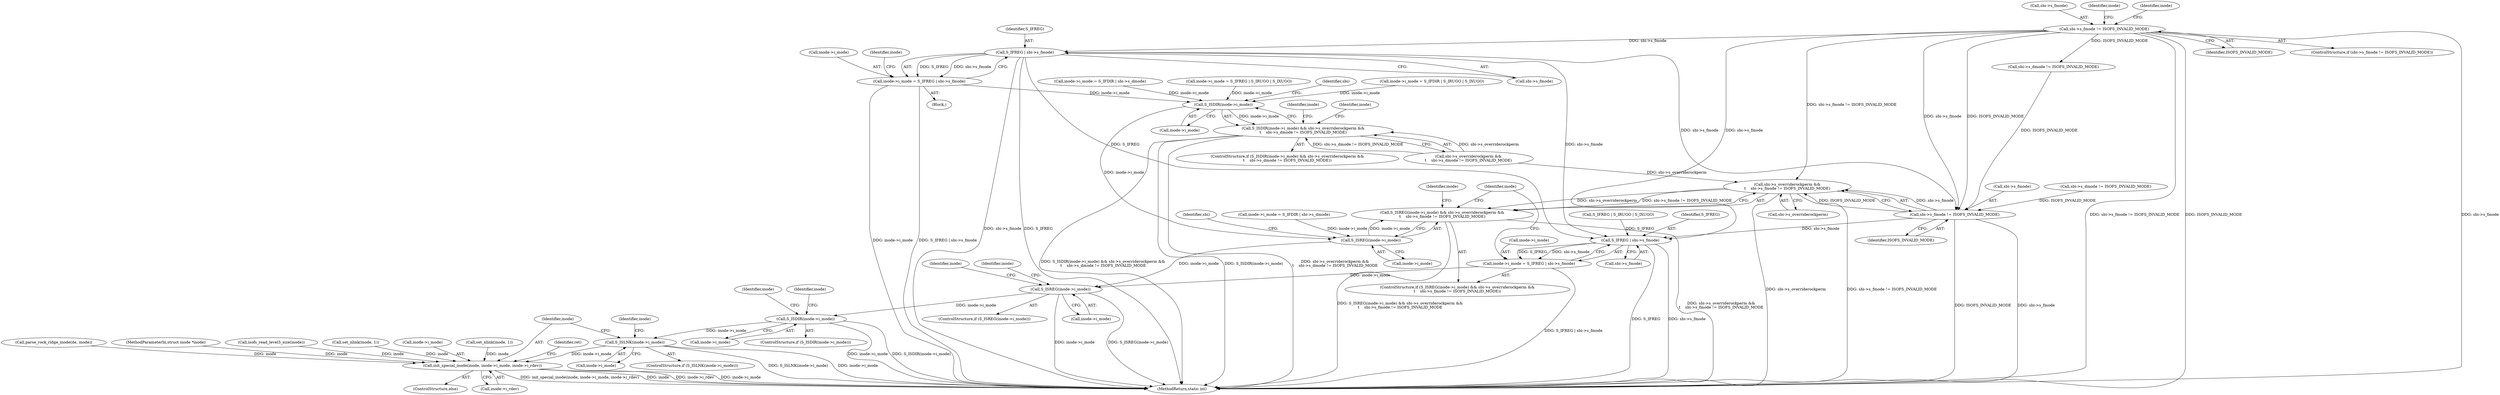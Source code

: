 digraph "0_linux_410dd3cf4c9b36f27ed4542ee18b1af5e68645a4_0@pointer" {
"1000329" [label="(Call,S_IFREG | sbi->s_fmode)"];
"1000319" [label="(Call,sbi->s_fmode != ISOFS_INVALID_MODE)"];
"1000325" [label="(Call,inode->i_mode = S_IFREG | sbi->s_fmode)"];
"1000578" [label="(Call,S_ISDIR(inode->i_mode))"];
"1000577" [label="(Call,S_ISDIR(inode->i_mode) && sbi->s_overriderockperm &&\n\t    sbi->s_dmode != ISOFS_INVALID_MODE)"];
"1000602" [label="(Call,S_ISREG(inode->i_mode))"];
"1000601" [label="(Call,S_ISREG(inode->i_mode) && sbi->s_overriderockperm &&\n\t    sbi->s_fmode != ISOFS_INVALID_MODE)"];
"1000625" [label="(Call,S_ISREG(inode->i_mode))"];
"1000663" [label="(Call,S_ISDIR(inode->i_mode))"];
"1000682" [label="(Call,S_ISLNK(inode->i_mode))"];
"1000702" [label="(Call,init_special_inode(inode, inode->i_mode, inode->i_rdev))"];
"1000610" [label="(Call,sbi->s_fmode != ISOFS_INVALID_MODE)"];
"1000606" [label="(Call,sbi->s_overriderockperm &&\n\t    sbi->s_fmode != ISOFS_INVALID_MODE)"];
"1000619" [label="(Call,S_IFREG | sbi->s_fmode)"];
"1000615" [label="(Call,inode->i_mode = S_IFREG | sbi->s_fmode)"];
"1000664" [label="(Call,inode->i_mode)"];
"1000324" [label="(Block,)"];
"1000711" [label="(Identifier,ret)"];
"1000591" [label="(Call,inode->i_mode = S_IFDIR | sbi->s_dmode)"];
"1000326" [label="(Call,inode->i_mode)"];
"1000625" [label="(Call,S_ISREG(inode->i_mode))"];
"1000632" [label="(Identifier,inode)"];
"1000683" [label="(Call,inode->i_mode)"];
"1000681" [label="(ControlStructure,if (S_ISLNK(inode->i_mode)))"];
"1000620" [label="(Identifier,S_IFREG)"];
"1000663" [label="(Call,S_ISDIR(inode->i_mode))"];
"1000600" [label="(ControlStructure,if (S_ISREG(inode->i_mode) && sbi->s_overriderockperm &&\n\t    sbi->s_fmode != ISOFS_INVALID_MODE))"];
"1000611" [label="(Call,sbi->s_fmode)"];
"1000340" [label="(Call,S_IFREG | S_IRUGO | S_IXUGO)"];
"1000602" [label="(Call,S_ISREG(inode->i_mode))"];
"1000579" [label="(Call,inode->i_mode)"];
"1000604" [label="(Identifier,inode)"];
"1000616" [label="(Call,inode->i_mode)"];
"1000325" [label="(Call,inode->i_mode = S_IFREG | sbi->s_fmode)"];
"1000551" [label="(Call,parse_rock_ridge_inode(de, inode))"];
"1000578" [label="(Call,S_ISDIR(inode->i_mode))"];
"1000603" [label="(Call,inode->i_mode)"];
"1000113" [label="(MethodParameterIn,struct inode *inode)"];
"1000319" [label="(Call,sbi->s_fmode != ISOFS_INVALID_MODE)"];
"1000323" [label="(Identifier,ISOFS_INVALID_MODE)"];
"1000662" [label="(ControlStructure,if (S_ISDIR(inode->i_mode)))"];
"1000304" [label="(Call,inode->i_mode = S_IFDIR | S_IRUGO | S_IXUGO)"];
"1000582" [label="(Call,sbi->s_overriderockperm &&\n\t    sbi->s_dmode != ISOFS_INVALID_MODE)"];
"1000346" [label="(Identifier,inode)"];
"1000701" [label="(ControlStructure,else)"];
"1000408" [label="(Call,isofs_read_level3_size(inode))"];
"1000320" [label="(Call,sbi->s_fmode)"];
"1000684" [label="(Identifier,inode)"];
"1000318" [label="(ControlStructure,if (sbi->s_fmode != ISOFS_INVALID_MODE))"];
"1000627" [label="(Identifier,inode)"];
"1000707" [label="(Call,inode->i_rdev)"];
"1000345" [label="(Call,set_nlink(inode, 1))"];
"1000621" [label="(Call,sbi->s_fmode)"];
"1000610" [label="(Call,sbi->s_fmode != ISOFS_INVALID_MODE)"];
"1000704" [label="(Call,inode->i_mode)"];
"1000577" [label="(Call,S_ISDIR(inode->i_mode) && sbi->s_overriderockperm &&\n\t    sbi->s_dmode != ISOFS_INVALID_MODE)"];
"1000626" [label="(Call,inode->i_mode)"];
"1000294" [label="(Call,inode->i_mode = S_IFDIR | sbi->s_dmode)"];
"1000607" [label="(Call,sbi->s_overriderockperm)"];
"1000725" [label="(MethodReturn,static int)"];
"1000586" [label="(Call,sbi->s_dmode != ISOFS_INVALID_MODE)"];
"1000614" [label="(Identifier,ISOFS_INVALID_MODE)"];
"1000606" [label="(Call,sbi->s_overriderockperm &&\n\t    sbi->s_fmode != ISOFS_INVALID_MODE)"];
"1000617" [label="(Identifier,inode)"];
"1000670" [label="(Identifier,inode)"];
"1000336" [label="(Call,inode->i_mode = S_IFREG | S_IRUGO | S_IXUGO)"];
"1000313" [label="(Call,set_nlink(inode, 1))"];
"1000289" [label="(Call,sbi->s_dmode != ISOFS_INVALID_MODE)"];
"1000665" [label="(Identifier,inode)"];
"1000576" [label="(ControlStructure,if (S_ISDIR(inode->i_mode) && sbi->s_overriderockperm &&\n\t    sbi->s_dmode != ISOFS_INVALID_MODE))"];
"1000682" [label="(Call,S_ISLNK(inode->i_mode))"];
"1000330" [label="(Identifier,S_IFREG)"];
"1000601" [label="(Call,S_ISREG(inode->i_mode) && sbi->s_overriderockperm &&\n\t    sbi->s_fmode != ISOFS_INVALID_MODE)"];
"1000689" [label="(Identifier,inode)"];
"1000329" [label="(Call,S_IFREG | sbi->s_fmode)"];
"1000584" [label="(Identifier,sbi)"];
"1000593" [label="(Identifier,inode)"];
"1000331" [label="(Call,sbi->s_fmode)"];
"1000624" [label="(ControlStructure,if (S_ISREG(inode->i_mode)))"];
"1000702" [label="(Call,init_special_inode(inode, inode->i_mode, inode->i_rdev))"];
"1000608" [label="(Identifier,sbi)"];
"1000338" [label="(Identifier,inode)"];
"1000619" [label="(Call,S_IFREG | sbi->s_fmode)"];
"1000703" [label="(Identifier,inode)"];
"1000327" [label="(Identifier,inode)"];
"1000615" [label="(Call,inode->i_mode = S_IFREG | sbi->s_fmode)"];
"1000329" -> "1000325"  [label="AST: "];
"1000329" -> "1000331"  [label="CFG: "];
"1000330" -> "1000329"  [label="AST: "];
"1000331" -> "1000329"  [label="AST: "];
"1000325" -> "1000329"  [label="CFG: "];
"1000329" -> "1000725"  [label="DDG: sbi->s_fmode"];
"1000329" -> "1000725"  [label="DDG: S_IFREG"];
"1000329" -> "1000325"  [label="DDG: S_IFREG"];
"1000329" -> "1000325"  [label="DDG: sbi->s_fmode"];
"1000319" -> "1000329"  [label="DDG: sbi->s_fmode"];
"1000329" -> "1000610"  [label="DDG: sbi->s_fmode"];
"1000329" -> "1000619"  [label="DDG: S_IFREG"];
"1000329" -> "1000619"  [label="DDG: sbi->s_fmode"];
"1000319" -> "1000318"  [label="AST: "];
"1000319" -> "1000323"  [label="CFG: "];
"1000320" -> "1000319"  [label="AST: "];
"1000323" -> "1000319"  [label="AST: "];
"1000327" -> "1000319"  [label="CFG: "];
"1000338" -> "1000319"  [label="CFG: "];
"1000319" -> "1000725"  [label="DDG: sbi->s_fmode != ISOFS_INVALID_MODE"];
"1000319" -> "1000725"  [label="DDG: ISOFS_INVALID_MODE"];
"1000319" -> "1000725"  [label="DDG: sbi->s_fmode"];
"1000319" -> "1000586"  [label="DDG: ISOFS_INVALID_MODE"];
"1000319" -> "1000606"  [label="DDG: sbi->s_fmode != ISOFS_INVALID_MODE"];
"1000319" -> "1000610"  [label="DDG: sbi->s_fmode"];
"1000319" -> "1000610"  [label="DDG: ISOFS_INVALID_MODE"];
"1000319" -> "1000619"  [label="DDG: sbi->s_fmode"];
"1000325" -> "1000324"  [label="AST: "];
"1000326" -> "1000325"  [label="AST: "];
"1000346" -> "1000325"  [label="CFG: "];
"1000325" -> "1000725"  [label="DDG: inode->i_mode"];
"1000325" -> "1000725"  [label="DDG: S_IFREG | sbi->s_fmode"];
"1000325" -> "1000578"  [label="DDG: inode->i_mode"];
"1000578" -> "1000577"  [label="AST: "];
"1000578" -> "1000579"  [label="CFG: "];
"1000579" -> "1000578"  [label="AST: "];
"1000584" -> "1000578"  [label="CFG: "];
"1000577" -> "1000578"  [label="CFG: "];
"1000578" -> "1000577"  [label="DDG: inode->i_mode"];
"1000304" -> "1000578"  [label="DDG: inode->i_mode"];
"1000294" -> "1000578"  [label="DDG: inode->i_mode"];
"1000336" -> "1000578"  [label="DDG: inode->i_mode"];
"1000578" -> "1000602"  [label="DDG: inode->i_mode"];
"1000577" -> "1000576"  [label="AST: "];
"1000577" -> "1000582"  [label="CFG: "];
"1000582" -> "1000577"  [label="AST: "];
"1000593" -> "1000577"  [label="CFG: "];
"1000604" -> "1000577"  [label="CFG: "];
"1000577" -> "1000725"  [label="DDG: S_ISDIR(inode->i_mode) && sbi->s_overriderockperm &&\n\t    sbi->s_dmode != ISOFS_INVALID_MODE"];
"1000577" -> "1000725"  [label="DDG: S_ISDIR(inode->i_mode)"];
"1000577" -> "1000725"  [label="DDG: sbi->s_overriderockperm &&\n\t    sbi->s_dmode != ISOFS_INVALID_MODE"];
"1000582" -> "1000577"  [label="DDG: sbi->s_overriderockperm"];
"1000582" -> "1000577"  [label="DDG: sbi->s_dmode != ISOFS_INVALID_MODE"];
"1000602" -> "1000601"  [label="AST: "];
"1000602" -> "1000603"  [label="CFG: "];
"1000603" -> "1000602"  [label="AST: "];
"1000608" -> "1000602"  [label="CFG: "];
"1000601" -> "1000602"  [label="CFG: "];
"1000602" -> "1000601"  [label="DDG: inode->i_mode"];
"1000591" -> "1000602"  [label="DDG: inode->i_mode"];
"1000602" -> "1000625"  [label="DDG: inode->i_mode"];
"1000601" -> "1000600"  [label="AST: "];
"1000601" -> "1000606"  [label="CFG: "];
"1000606" -> "1000601"  [label="AST: "];
"1000617" -> "1000601"  [label="CFG: "];
"1000627" -> "1000601"  [label="CFG: "];
"1000601" -> "1000725"  [label="DDG: sbi->s_overriderockperm &&\n\t    sbi->s_fmode != ISOFS_INVALID_MODE"];
"1000601" -> "1000725"  [label="DDG: S_ISREG(inode->i_mode) && sbi->s_overriderockperm &&\n\t    sbi->s_fmode != ISOFS_INVALID_MODE"];
"1000606" -> "1000601"  [label="DDG: sbi->s_overriderockperm"];
"1000606" -> "1000601"  [label="DDG: sbi->s_fmode != ISOFS_INVALID_MODE"];
"1000625" -> "1000624"  [label="AST: "];
"1000625" -> "1000626"  [label="CFG: "];
"1000626" -> "1000625"  [label="AST: "];
"1000632" -> "1000625"  [label="CFG: "];
"1000665" -> "1000625"  [label="CFG: "];
"1000625" -> "1000725"  [label="DDG: inode->i_mode"];
"1000625" -> "1000725"  [label="DDG: S_ISREG(inode->i_mode)"];
"1000615" -> "1000625"  [label="DDG: inode->i_mode"];
"1000625" -> "1000663"  [label="DDG: inode->i_mode"];
"1000663" -> "1000662"  [label="AST: "];
"1000663" -> "1000664"  [label="CFG: "];
"1000664" -> "1000663"  [label="AST: "];
"1000670" -> "1000663"  [label="CFG: "];
"1000684" -> "1000663"  [label="CFG: "];
"1000663" -> "1000725"  [label="DDG: S_ISDIR(inode->i_mode)"];
"1000663" -> "1000725"  [label="DDG: inode->i_mode"];
"1000663" -> "1000682"  [label="DDG: inode->i_mode"];
"1000682" -> "1000681"  [label="AST: "];
"1000682" -> "1000683"  [label="CFG: "];
"1000683" -> "1000682"  [label="AST: "];
"1000689" -> "1000682"  [label="CFG: "];
"1000703" -> "1000682"  [label="CFG: "];
"1000682" -> "1000725"  [label="DDG: S_ISLNK(inode->i_mode)"];
"1000682" -> "1000725"  [label="DDG: inode->i_mode"];
"1000682" -> "1000702"  [label="DDG: inode->i_mode"];
"1000702" -> "1000701"  [label="AST: "];
"1000702" -> "1000707"  [label="CFG: "];
"1000703" -> "1000702"  [label="AST: "];
"1000704" -> "1000702"  [label="AST: "];
"1000707" -> "1000702"  [label="AST: "];
"1000711" -> "1000702"  [label="CFG: "];
"1000702" -> "1000725"  [label="DDG: init_special_inode(inode, inode->i_mode, inode->i_rdev)"];
"1000702" -> "1000725"  [label="DDG: inode"];
"1000702" -> "1000725"  [label="DDG: inode->i_rdev"];
"1000702" -> "1000725"  [label="DDG: inode->i_mode"];
"1000551" -> "1000702"  [label="DDG: inode"];
"1000408" -> "1000702"  [label="DDG: inode"];
"1000345" -> "1000702"  [label="DDG: inode"];
"1000313" -> "1000702"  [label="DDG: inode"];
"1000113" -> "1000702"  [label="DDG: inode"];
"1000610" -> "1000606"  [label="AST: "];
"1000610" -> "1000614"  [label="CFG: "];
"1000611" -> "1000610"  [label="AST: "];
"1000614" -> "1000610"  [label="AST: "];
"1000606" -> "1000610"  [label="CFG: "];
"1000610" -> "1000725"  [label="DDG: ISOFS_INVALID_MODE"];
"1000610" -> "1000725"  [label="DDG: sbi->s_fmode"];
"1000610" -> "1000606"  [label="DDG: sbi->s_fmode"];
"1000610" -> "1000606"  [label="DDG: ISOFS_INVALID_MODE"];
"1000586" -> "1000610"  [label="DDG: ISOFS_INVALID_MODE"];
"1000289" -> "1000610"  [label="DDG: ISOFS_INVALID_MODE"];
"1000610" -> "1000619"  [label="DDG: sbi->s_fmode"];
"1000606" -> "1000607"  [label="CFG: "];
"1000607" -> "1000606"  [label="AST: "];
"1000606" -> "1000725"  [label="DDG: sbi->s_overriderockperm"];
"1000606" -> "1000725"  [label="DDG: sbi->s_fmode != ISOFS_INVALID_MODE"];
"1000582" -> "1000606"  [label="DDG: sbi->s_overriderockperm"];
"1000619" -> "1000615"  [label="AST: "];
"1000619" -> "1000621"  [label="CFG: "];
"1000620" -> "1000619"  [label="AST: "];
"1000621" -> "1000619"  [label="AST: "];
"1000615" -> "1000619"  [label="CFG: "];
"1000619" -> "1000725"  [label="DDG: sbi->s_fmode"];
"1000619" -> "1000725"  [label="DDG: S_IFREG"];
"1000619" -> "1000615"  [label="DDG: S_IFREG"];
"1000619" -> "1000615"  [label="DDG: sbi->s_fmode"];
"1000340" -> "1000619"  [label="DDG: S_IFREG"];
"1000615" -> "1000600"  [label="AST: "];
"1000616" -> "1000615"  [label="AST: "];
"1000627" -> "1000615"  [label="CFG: "];
"1000615" -> "1000725"  [label="DDG: S_IFREG | sbi->s_fmode"];
}
